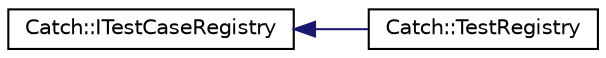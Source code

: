digraph "Graphical Class Hierarchy"
{
  edge [fontname="Helvetica",fontsize="10",labelfontname="Helvetica",labelfontsize="10"];
  node [fontname="Helvetica",fontsize="10",shape=record];
  rankdir="LR";
  Node0 [label="Catch::ITestCaseRegistry",height=0.2,width=0.4,color="black", fillcolor="white", style="filled",URL="$structCatch_1_1ITestCaseRegistry.html"];
  Node0 -> Node1 [dir="back",color="midnightblue",fontsize="10",style="solid",fontname="Helvetica"];
  Node1 [label="Catch::TestRegistry",height=0.2,width=0.4,color="black", fillcolor="white", style="filled",URL="$classCatch_1_1TestRegistry.html"];
}
